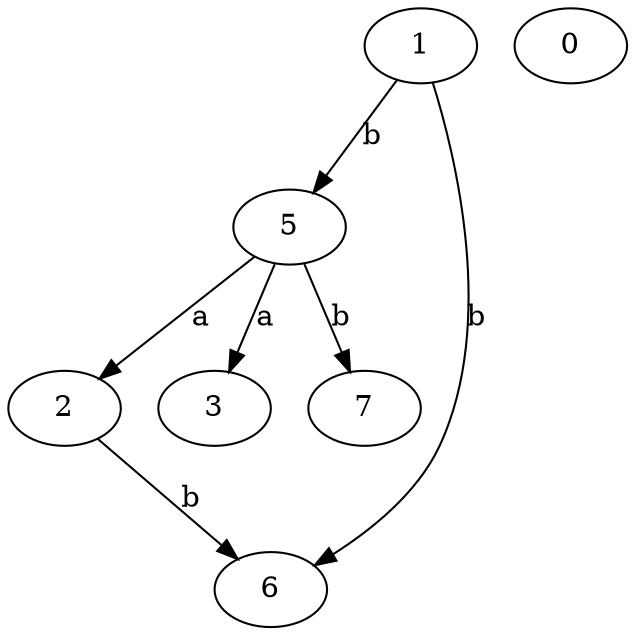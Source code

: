 strict digraph  {
1;
0;
2;
3;
5;
6;
7;
1 -> 5  [label=b];
1 -> 6  [label=b];
2 -> 6  [label=b];
5 -> 2  [label=a];
5 -> 3  [label=a];
5 -> 7  [label=b];
}
